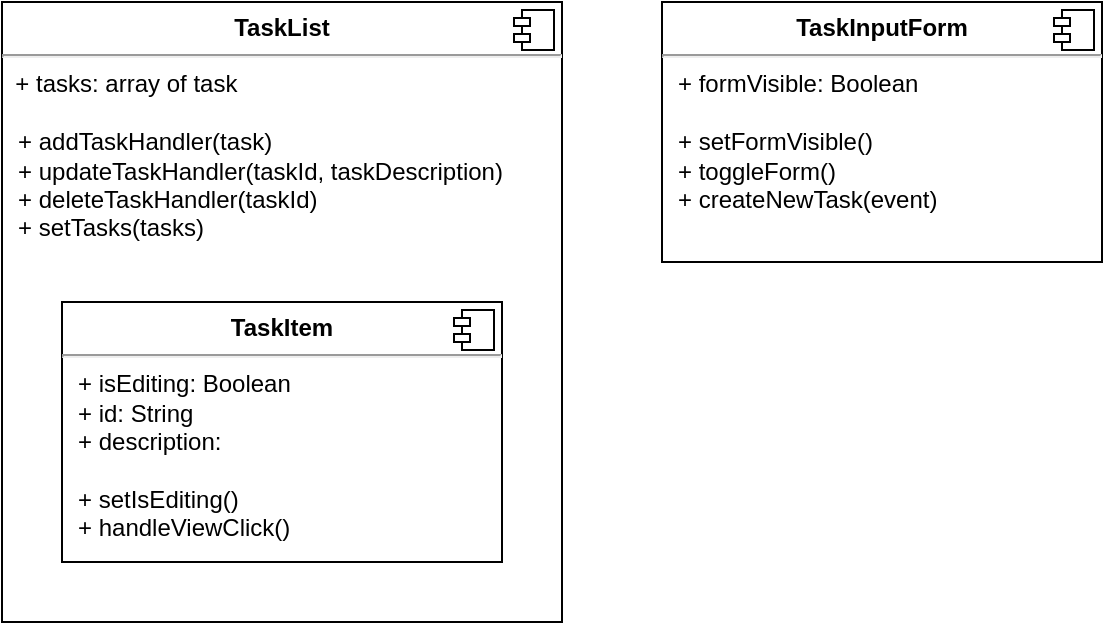 <mxfile version="19.0.2" type="github">
  <diagram name="Page-1" id="5f0bae14-7c28-e335-631c-24af17079c00">
    <mxGraphModel dx="946" dy="523" grid="1" gridSize="10" guides="1" tooltips="1" connect="1" arrows="1" fold="1" page="1" pageScale="1" pageWidth="1100" pageHeight="850" background="none" math="0" shadow="0">
      <root>
        <mxCell id="0" />
        <mxCell id="1" parent="0" />
        <mxCell id="_FX141cykMcxAZWnC9lx-1" value="&lt;p style=&quot;margin:0px;margin-top:6px;text-align:center;&quot;&gt;&lt;b&gt;TaskList&lt;/b&gt;&lt;/p&gt;&lt;hr&gt;&amp;nbsp; + tasks: array of task&lt;br&gt;&lt;br&gt;&lt;p style=&quot;margin:0px;margin-left:8px;&quot;&gt;+ addTaskHandler(task)&lt;/p&gt;&lt;p style=&quot;margin:0px;margin-left:8px;&quot;&gt;+ updateTaskHandler(taskId, taskDescription)&lt;/p&gt;&lt;p style=&quot;margin:0px;margin-left:8px;&quot;&gt;+ deleteTaskHandler(taskId)&lt;/p&gt;&lt;p style=&quot;margin:0px;margin-left:8px;&quot;&gt;+ setTasks(tasks)&lt;/p&gt;&lt;p style=&quot;margin:0px;margin-left:8px;&quot;&gt;&lt;br&gt;&lt;/p&gt;" style="align=left;overflow=fill;html=1;dropTarget=0;" vertex="1" parent="1">
          <mxGeometry x="260" y="160" width="280" height="310" as="geometry" />
        </mxCell>
        <mxCell id="_FX141cykMcxAZWnC9lx-2" value="" style="shape=component;jettyWidth=8;jettyHeight=4;" vertex="1" parent="_FX141cykMcxAZWnC9lx-1">
          <mxGeometry x="1" width="20" height="20" relative="1" as="geometry">
            <mxPoint x="-24" y="4" as="offset" />
          </mxGeometry>
        </mxCell>
        <mxCell id="_FX141cykMcxAZWnC9lx-3" value="&lt;p style=&quot;margin:0px;margin-top:6px;text-align:center;&quot;&gt;&lt;b&gt;TaskItem&lt;/b&gt;&lt;/p&gt;&lt;hr&gt;&lt;p style=&quot;margin:0px;margin-left:8px;&quot;&gt;+ isEditing: Boolean&lt;/p&gt;&lt;p style=&quot;margin:0px;margin-left:8px;&quot;&gt;+ id: String&lt;/p&gt;&lt;p style=&quot;margin:0px;margin-left:8px;&quot;&gt;+ description:&amp;nbsp;&lt;/p&gt;&lt;p style=&quot;margin:0px;margin-left:8px;&quot;&gt;&lt;br&gt;&lt;/p&gt;&lt;p style=&quot;margin:0px;margin-left:8px;&quot;&gt;+ setIsEditing()&lt;/p&gt;&lt;p style=&quot;margin:0px;margin-left:8px;&quot;&gt;+ handleViewClick()&lt;/p&gt;" style="align=left;overflow=fill;html=1;dropTarget=0;" vertex="1" parent="1">
          <mxGeometry x="290" y="310" width="220" height="130" as="geometry" />
        </mxCell>
        <mxCell id="_FX141cykMcxAZWnC9lx-4" value="" style="shape=component;jettyWidth=8;jettyHeight=4;" vertex="1" parent="_FX141cykMcxAZWnC9lx-3">
          <mxGeometry x="1" width="20" height="20" relative="1" as="geometry">
            <mxPoint x="-24" y="4" as="offset" />
          </mxGeometry>
        </mxCell>
        <mxCell id="_FX141cykMcxAZWnC9lx-5" value="&lt;p style=&quot;margin:0px;margin-top:6px;text-align:center;&quot;&gt;&lt;b&gt;TaskInputForm&lt;/b&gt;&lt;/p&gt;&lt;hr&gt;&lt;p style=&quot;margin:0px;margin-left:8px;&quot;&gt;+ formVisible: Boolean&lt;/p&gt;&lt;p style=&quot;margin:0px;margin-left:8px;&quot;&gt;&lt;br&gt;&lt;/p&gt;&lt;p style=&quot;margin:0px;margin-left:8px;&quot;&gt;+ setFormVisible()&lt;/p&gt;&lt;p style=&quot;margin:0px;margin-left:8px;&quot;&gt;+ toggleForm()&lt;/p&gt;&lt;p style=&quot;margin:0px;margin-left:8px;&quot;&gt;+ createNewTask(event)&lt;/p&gt;" style="align=left;overflow=fill;html=1;dropTarget=0;" vertex="1" parent="1">
          <mxGeometry x="590" y="160" width="220" height="130" as="geometry" />
        </mxCell>
        <mxCell id="_FX141cykMcxAZWnC9lx-6" value="" style="shape=component;jettyWidth=8;jettyHeight=4;" vertex="1" parent="_FX141cykMcxAZWnC9lx-5">
          <mxGeometry x="1" width="20" height="20" relative="1" as="geometry">
            <mxPoint x="-24" y="4" as="offset" />
          </mxGeometry>
        </mxCell>
      </root>
    </mxGraphModel>
  </diagram>
</mxfile>
